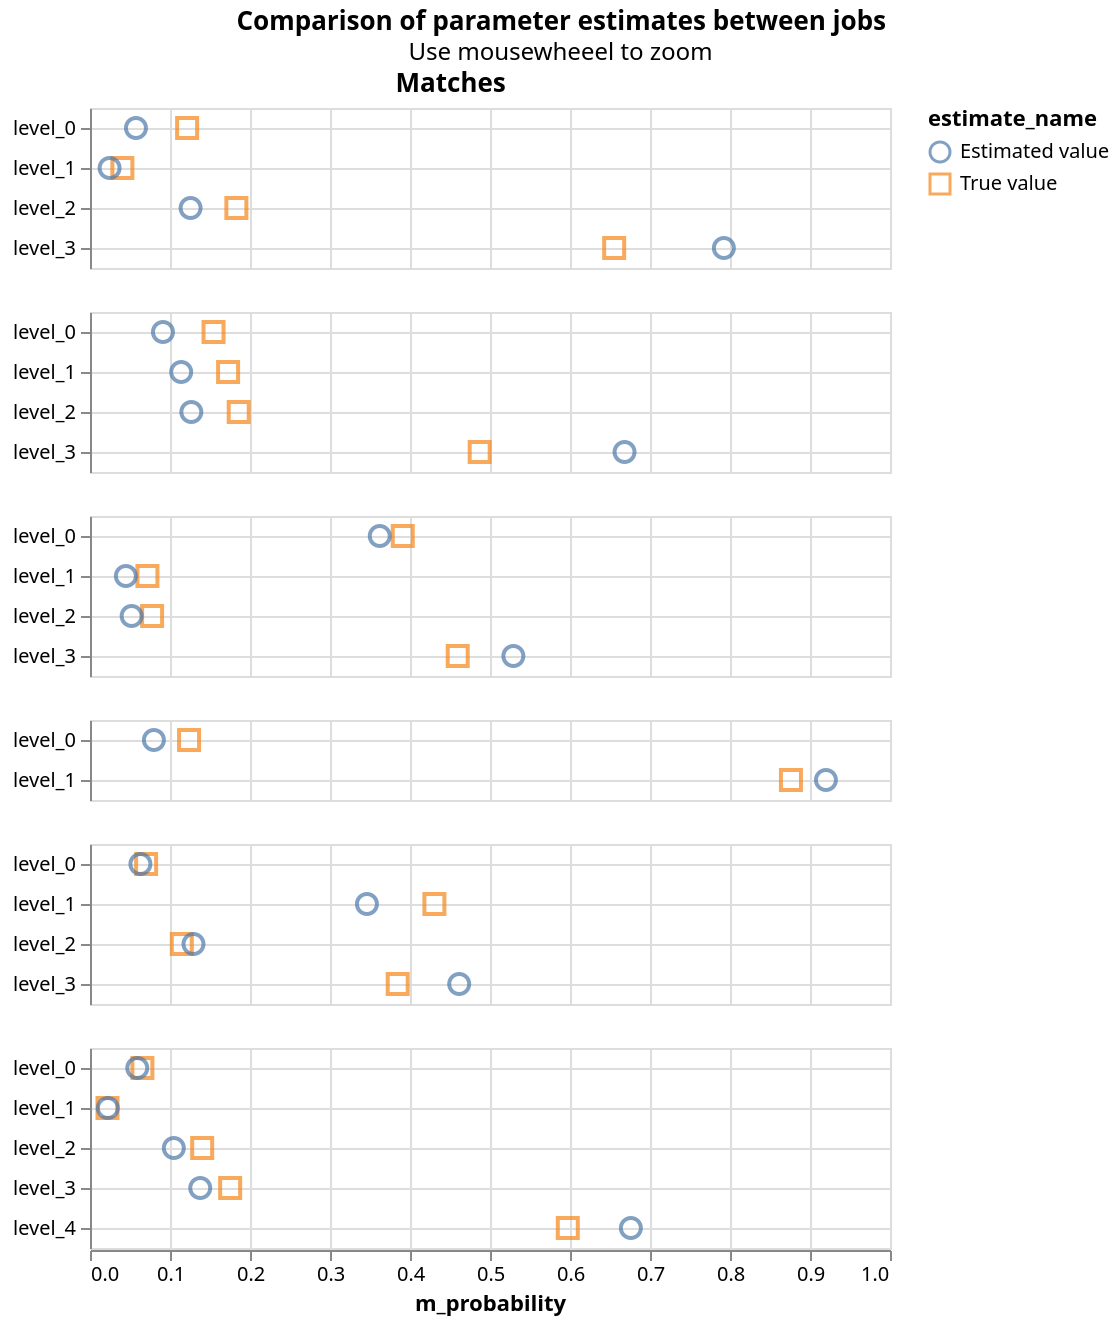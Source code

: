 {
  "config": {
    "view": { "continuousWidth": 400, "continuousHeight": 300 },
    "title": { "anchor": "middle" }
  },
  "hconcat": [
    {
      "mark": { "type": "point", "filled": false, "opacity": 0.7, "size": 100 },
      "encoding": {
        "color": { "type": "nominal", "field": "estimate_name" },
        "row": {
          "type": "nominal",
          "field": "column_name",
          "header": { "labels": false },
          "sort": { "field": "gamma_index" },
          "title": null
        },
        "shape": {
          "type": "nominal",
          "field": "estimate_name",
          "scale": {
            "range": ["circle", "square", "triangle", "diamond", "cross"]
          }
        },
        "tooltip": [
          { "type": "nominal", "field": "column_name" },
          { "type": "nominal", "field": "estimate_name" },
          { "type": "quantitative", "field": "m_probability" },
          { "type": "quantitative", "field": "u_probability" }
        ],
        "x": {
          "type": "quantitative",
          "field": "m_probability",
          "scale": { "domain": [0, 1] }
        },
        "y": {
          "type": "nominal",
          "axis": { "grid": true, "title": null },
          "field": "level_name"
        }
      },
      "resolve": { "scale": { "y": "independent" } },
      "selection": {
        "selector076": {
          "type": "interval",
          "bind": "scales",
          "encodings": ["x", "y"]
        }
      },
      "title": "Matches",
      "transform": [{ "filter": "(datum.gamma_index !== 1000001)" }]
    }
  ],
  "data": { "name": "data-b04b5646394548f7a33a91fb896b9345" },
  "title": {
    "text": "Comparison of parameter estimates between jobs",
    "subtitle": "Use mousewheeel to zoom"
  },
  "$schema": "https://vega.github.io/schema/vega-lite/v4.8.1.json",
  "datasets": {
    "data-b04b5646394548f7a33a91fb896b9345": [
      {
        "m_probability": 0.12140211638205875,
        "u_probability": 0.9820228936867247,
        "bayes_factor": 0.12362452765870778,
        "log2_bayes_factor": -3.0159630861031115,
        "gamma_column_name": "gamma_surname_std",
        "level_name": "level_0",
        "gamma_index": 0,
        "column_name": "surname_std",
        "max_gamma_index": 3,
        "num_levels": 4,
        "level_proportion": null,
        "estimate_name": "True value"
      },
      {
        "m_probability": 0.040466007404380305,
        "u_probability": 0.01665746968684804,
        "bayes_factor": 2.4293009781870034,
        "log2_bayes_factor": 1.2805412437151829,
        "gamma_column_name": "gamma_surname_std",
        "level_name": "level_1",
        "gamma_index": 1,
        "column_name": "surname_std",
        "max_gamma_index": 3,
        "num_levels": 4,
        "level_proportion": null,
        "estimate_name": "True value"
      },
      {
        "m_probability": 0.18294854463667662,
        "u_probability": 0.0008665907155324716,
        "bayes_factor": 211.11297566148625,
        "log2_bayes_factor": 7.721871443718791,
        "gamma_column_name": "gamma_surname_std",
        "level_name": "level_2",
        "gamma_index": 2,
        "column_name": "surname_std",
        "max_gamma_index": 3,
        "num_levels": 4,
        "level_proportion": null,
        "estimate_name": "True value"
      },
      {
        "m_probability": 0.6551833315768844,
        "u_probability": 0.0004530459108948566,
        "bayes_factor": 1446.1742525890274,
        "log2_bayes_factor": 10.498025680796198,
        "gamma_column_name": "gamma_surname_std",
        "level_name": "level_3",
        "gamma_index": 3,
        "column_name": "surname_std",
        "max_gamma_index": 3,
        "num_levels": 4,
        "level_proportion": null,
        "estimate_name": "True value"
      },
      {
        "m_probability": 0.057445467954744533,
        "u_probability": 0.9817974369370883,
        "bayes_factor": 0.058510509188083704,
        "log2_bayes_factor": -4.09516041650001,
        "gamma_column_name": "gamma_surname_std",
        "level_name": "level_0",
        "gamma_index": 0,
        "column_name": "surname_std",
        "max_gamma_index": 3,
        "num_levels": 4,
        "level_proportion": null,
        "estimate_name": "Estimated value"
      },
      {
        "m_probability": 0.02448492531920492,
        "u_probability": 0.016806499906431294,
        "bayes_factor": 1.4568723681624718,
        "log2_bayes_factor": 0.5428744931302857,
        "gamma_column_name": "gamma_surname_std",
        "level_name": "level_1",
        "gamma_index": 1,
        "column_name": "surname_std",
        "max_gamma_index": 3,
        "num_levels": 4,
        "level_proportion": null,
        "estimate_name": "Estimated value"
      },
      {
        "m_probability": 0.12572473271134366,
        "u_probability": 0.0009071766401315401,
        "bayes_factor": 138.58903233345342,
        "log2_bayes_factor": 7.114669279686929,
        "gamma_column_name": "gamma_surname_std",
        "level_name": "level_2",
        "gamma_index": 2,
        "column_name": "surname_std",
        "max_gamma_index": 3,
        "num_levels": 4,
        "level_proportion": null,
        "estimate_name": "Estimated value"
      },
      {
        "m_probability": 0.7923448740147065,
        "u_probability": 0.000488886516348933,
        "bayes_factor": 1620.7132893172004,
        "log2_bayes_factor": 10.662413179548986,
        "gamma_column_name": "gamma_surname_std",
        "level_name": "level_3",
        "gamma_index": 3,
        "column_name": "surname_std",
        "max_gamma_index": 3,
        "num_levels": 4,
        "level_proportion": null,
        "estimate_name": "Estimated value"
      },
      {
        "m_probability": 0.1544114219741055,
        "u_probability": 0.9685798287830659,
        "bayes_factor": 0.1594204394779826,
        "log2_bayes_factor": -2.6490914841091526,
        "gamma_column_name": "gamma_forename1_std",
        "level_name": "level_0",
        "gamma_index": 0,
        "column_name": "forename1_std",
        "max_gamma_index": 3,
        "num_levels": 4,
        "level_proportion": null,
        "estimate_name": "True value"
      },
      {
        "m_probability": 0.1726021061236783,
        "u_probability": 0.024246877418753605,
        "bayes_factor": 7.1185292498810675,
        "log2_bayes_factor": 2.8315791986237535,
        "gamma_column_name": "gamma_forename1_std",
        "level_name": "level_1",
        "gamma_index": 1,
        "column_name": "forename1_std",
        "max_gamma_index": 3,
        "num_levels": 4,
        "level_proportion": null,
        "estimate_name": "True value"
      },
      {
        "m_probability": 0.18588889964539387,
        "u_probability": 0.002625327593639522,
        "bayes_factor": 70.805982497481,
        "log2_bayes_factor": 6.14579935568742,
        "gamma_column_name": "gamma_forename1_std",
        "level_name": "level_2",
        "gamma_index": 2,
        "column_name": "forename1_std",
        "max_gamma_index": 3,
        "num_levels": 4,
        "level_proportion": null,
        "estimate_name": "True value"
      },
      {
        "m_probability": 0.4870975722568223,
        "u_probability": 0.0045479662045409056,
        "bayes_factor": 107.10228492253987,
        "log2_bayes_factor": 6.742845448679454,
        "gamma_column_name": "gamma_forename1_std",
        "level_name": "level_3",
        "gamma_index": 3,
        "column_name": "forename1_std",
        "max_gamma_index": 3,
        "num_levels": 4,
        "level_proportion": null,
        "estimate_name": "True value"
      },
      {
        "m_probability": 0.09120408186400987,
        "u_probability": 0.9691391321819649,
        "bayes_factor": 0.09410834712521489,
        "log2_bayes_factor": -3.4095334984672765,
        "gamma_column_name": "gamma_forename1_std",
        "level_name": "level_0",
        "gamma_index": 0,
        "column_name": "forename1_std",
        "max_gamma_index": 3,
        "num_levels": 4,
        "level_proportion": null,
        "estimate_name": "Estimated value"
      },
      {
        "m_probability": 0.1139680481440858,
        "u_probability": 0.023598831152535683,
        "bayes_factor": 4.8293937698621985,
        "log2_bayes_factor": 2.271842100012309,
        "gamma_column_name": "gamma_forename1_std",
        "level_name": "level_1",
        "gamma_index": 1,
        "column_name": "forename1_std",
        "max_gamma_index": 3,
        "num_levels": 4,
        "level_proportion": null,
        "estimate_name": "Estimated value"
      },
      {
        "m_probability": 0.12665500906365176,
        "u_probability": 0.002699976619739397,
        "bayes_factor": 46.909668823679134,
        "log2_bayes_factor": 5.551813410512936,
        "gamma_column_name": "gamma_forename1_std",
        "level_name": "level_2",
        "gamma_index": 2,
        "column_name": "forename1_std",
        "max_gamma_index": 3,
        "num_levels": 4,
        "level_proportion": null,
        "estimate_name": "Estimated value"
      },
      {
        "m_probability": 0.6681728609282522,
        "u_probability": 0.004562060045760031,
        "bayes_factor": 146.46296940989427,
        "log2_bayes_factor": 7.194392140416933,
        "gamma_column_name": "gamma_forename1_std",
        "level_name": "level_3",
        "gamma_index": 3,
        "column_name": "forename1_std",
        "max_gamma_index": 3,
        "num_levels": 4,
        "level_proportion": null,
        "estimate_name": "Estimated value"
      },
      {
        "m_probability": 0.39095170388214284,
        "u_probability": 0.9733369610525967,
        "bayes_factor": 0.40166121243290254,
        "log2_bayes_factor": -1.315948944762423,
        "gamma_column_name": "gamma_forename2_std",
        "level_name": "level_0",
        "gamma_index": 0,
        "column_name": "forename2_std",
        "max_gamma_index": 3,
        "num_levels": 4,
        "level_proportion": null,
        "estimate_name": "True value"
      },
      {
        "m_probability": 0.07177189894738198,
        "u_probability": 0.02324635527580259,
        "bayes_factor": 3.087447391036401,
        "log2_bayes_factor": 1.6264145539159292,
        "gamma_column_name": "gamma_forename2_std",
        "level_name": "level_1",
        "gamma_index": 1,
        "column_name": "forename2_std",
        "max_gamma_index": 3,
        "num_levels": 4,
        "level_proportion": null,
        "estimate_name": "True value"
      },
      {
        "m_probability": 0.07763319554992328,
        "u_probability": 0.001131220535681584,
        "bayes_factor": 68.62781668222426,
        "log2_bayes_factor": 6.100721552558341,
        "gamma_column_name": "gamma_forename2_std",
        "level_name": "level_2",
        "gamma_index": 2,
        "column_name": "forename2_std",
        "max_gamma_index": 3,
        "num_levels": 4,
        "level_proportion": null,
        "estimate_name": "True value"
      },
      {
        "m_probability": 0.4596432016205519,
        "u_probability": 0.00228546313591913,
        "bayes_factor": 201.1159989398386,
        "log2_bayes_factor": 7.65188404353664,
        "gamma_column_name": "gamma_forename2_std",
        "level_name": "level_3",
        "gamma_index": 3,
        "column_name": "forename2_std",
        "max_gamma_index": 3,
        "num_levels": 4,
        "level_proportion": null,
        "estimate_name": "True value"
      },
      {
        "m_probability": 0.36218027993908625,
        "u_probability": 0.9713893319156476,
        "bayes_factor": 0.3728477017807489,
        "log2_bayes_factor": -1.4233416460539308,
        "gamma_column_name": "gamma_forename2_std",
        "level_name": "level_0",
        "gamma_index": 0,
        "column_name": "forename2_std",
        "max_gamma_index": 3,
        "num_levels": 4,
        "level_proportion": null,
        "estimate_name": "Estimated value"
      },
      {
        "m_probability": 0.044836727912320386,
        "u_probability": 0.025042353358142835,
        "bayes_factor": 1.79043587761456,
        "log2_bayes_factor": 0.8403108511331558,
        "gamma_column_name": "gamma_forename2_std",
        "level_name": "level_1",
        "gamma_index": 1,
        "column_name": "forename2_std",
        "max_gamma_index": 3,
        "num_levels": 4,
        "level_proportion": null,
        "estimate_name": "Estimated value"
      },
      {
        "m_probability": 0.05203482182467516,
        "u_probability": 0.001269891901470849,
        "bayes_factor": 40.975788383567114,
        "log2_bayes_factor": 5.35669980226263,
        "gamma_column_name": "gamma_forename2_std",
        "level_name": "level_2",
        "gamma_index": 2,
        "column_name": "forename2_std",
        "max_gamma_index": 3,
        "num_levels": 4,
        "level_proportion": null,
        "estimate_name": "Estimated value"
      },
      {
        "m_probability": 0.529196759644314,
        "u_probability": 0.0022984228247386143,
        "bayes_factor": 230.24343212589545,
        "log2_bayes_factor": 7.847016192673113,
        "gamma_column_name": "gamma_forename2_std",
        "level_name": "level_3",
        "gamma_index": 3,
        "column_name": "forename2_std",
        "max_gamma_index": 3,
        "num_levels": 4,
        "level_proportion": null,
        "estimate_name": "Estimated value"
      },
      {
        "m_probability": 0.12383415602114342,
        "u_probability": 0.959395136986275,
        "bayes_factor": 0.1290752383946209,
        "log2_bayes_factor": -2.953715832209978,
        "gamma_column_name": "gamma_occupation",
        "level_name": "level_0",
        "gamma_index": 0,
        "column_name": "occupation",
        "max_gamma_index": 1,
        "num_levels": 2,
        "level_proportion": null,
        "estimate_name": "True value"
      },
      {
        "m_probability": 0.8761658439788566,
        "u_probability": 0.04060486301372503,
        "bayes_factor": 21.57785494024939,
        "log2_bayes_factor": 4.431479548180377,
        "gamma_column_name": "gamma_occupation",
        "level_name": "level_1",
        "gamma_index": 1,
        "column_name": "occupation",
        "max_gamma_index": 1,
        "num_levels": 2,
        "level_proportion": null,
        "estimate_name": "True value"
      },
      {
        "m_probability": 0.07985909607683014,
        "u_probability": 0.9599610449899839,
        "bayes_factor": 0.08318993410577757,
        "log2_bayes_factor": -3.5874472154253723,
        "gamma_column_name": "gamma_occupation",
        "level_name": "level_0",
        "gamma_index": 0,
        "column_name": "occupation",
        "max_gamma_index": 1,
        "num_levels": 2,
        "level_proportion": null,
        "estimate_name": "Estimated value"
      },
      {
        "m_probability": 0.919918902774046,
        "u_probability": 0.0400389550100161,
        "bayes_factor": 22.975597203871082,
        "log2_bayes_factor": 4.522030456809314,
        "gamma_column_name": "gamma_occupation",
        "level_name": "level_1",
        "gamma_index": 1,
        "column_name": "occupation",
        "max_gamma_index": 1,
        "num_levels": 2,
        "level_proportion": null,
        "estimate_name": "Estimated value"
      },
      {
        "m_probability": 0.0701545640159956,
        "u_probability": 0.995404153078916,
        "bayes_factor": 0.07047847228585323,
        "log2_bayes_factor": -3.826673537501512,
        "gamma_column_name": "gamma_dob",
        "level_name": "level_0",
        "gamma_index": 0,
        "column_name": "dob",
        "max_gamma_index": 3,
        "num_levels": 4,
        "level_proportion": null,
        "estimate_name": "True value"
      },
      {
        "m_probability": 0.430486876107942,
        "u_probability": 0.004279693937394787,
        "bayes_factor": 100.58823887999706,
        "log2_bayes_factor": 6.652317819953691,
        "gamma_column_name": "gamma_dob",
        "level_name": "level_1",
        "gamma_index": 1,
        "column_name": "dob",
        "max_gamma_index": 3,
        "num_levels": 4,
        "level_proportion": null,
        "estimate_name": "True value"
      },
      {
        "m_probability": 0.1147337033525214,
        "u_probability": 0.00029712593607259945,
        "bayes_factor": 386.1450295085902,
        "log2_bayes_factor": 8.592998990780155,
        "gamma_column_name": "gamma_dob",
        "level_name": "level_2",
        "gamma_index": 2,
        "column_name": "dob",
        "max_gamma_index": 3,
        "num_levels": 4,
        "level_proportion": null,
        "estimate_name": "True value"
      },
      {
        "m_probability": 0.384624856523541,
        "u_probability": 1.9027047616605906e-5,
        "bayes_factor": 20214.636777797237,
        "log2_bayes_factor": 14.303112660647136,
        "gamma_column_name": "gamma_dob",
        "level_name": "level_3",
        "gamma_index": 3,
        "column_name": "dob",
        "max_gamma_index": 3,
        "num_levels": 4,
        "level_proportion": null,
        "estimate_name": "True value"
      },
      {
        "m_probability": 0.06301351390280437,
        "u_probability": 0.9954848564677236,
        "bayes_factor": 0.06329931941546059,
        "log2_bayes_factor": -3.9816662016727413,
        "gamma_column_name": "gamma_dob",
        "level_name": "level_0",
        "gamma_index": 0,
        "column_name": "dob",
        "max_gamma_index": 3,
        "num_levels": 4,
        "level_proportion": null,
        "estimate_name": "Estimated value"
      },
      {
        "m_probability": 0.34614852376863,
        "u_probability": 0.0042230512394995316,
        "bayes_factor": 81.96645130208071,
        "log2_bayes_factor": 6.356961633351188,
        "gamma_column_name": "gamma_dob",
        "level_name": "level_1",
        "gamma_index": 1,
        "column_name": "dob",
        "max_gamma_index": 3,
        "num_levels": 4,
        "level_proportion": null,
        "estimate_name": "Estimated value"
      },
      {
        "m_probability": 0.1293524507416922,
        "u_probability": 0.00027406644599351464,
        "bayes_factor": 471.9747806878669,
        "log2_bayes_factor": 8.882565963030084,
        "gamma_column_name": "gamma_dob",
        "level_name": "level_2",
        "gamma_index": 2,
        "column_name": "dob",
        "max_gamma_index": 3,
        "num_levels": 4,
        "level_proportion": null,
        "estimate_name": "Estimated value"
      },
      {
        "m_probability": 0.46148551158687373,
        "u_probability": 1.8025846783466064e-5,
        "bayes_factor": 25601.32220862791,
        "log2_bayes_factor": 14.643930701281406,
        "gamma_column_name": "gamma_dob",
        "level_name": "level_3",
        "gamma_index": 3,
        "column_name": "dob",
        "max_gamma_index": 3,
        "num_levels": 4,
        "level_proportion": null,
        "estimate_name": "Estimated value"
      },
      {
        "m_probability": 0.06546442261733629,
        "u_probability": 0.6853158286404001,
        "bayes_factor": 0.0955244573107429,
        "log2_bayes_factor": -3.387986033342935,
        "gamma_column_name": "gamma_postcode",
        "level_name": "level_0",
        "gamma_index": 0,
        "column_name": "postcode",
        "max_gamma_index": 4,
        "num_levels": 5,
        "level_proportion": null,
        "estimate_name": "True value"
      },
      {
        "m_probability": 0.021853819347834424,
        "u_probability": 0.22858301828969513,
        "bayes_factor": 0.09560561196255596,
        "log2_bayes_factor": -3.386760884195058,
        "gamma_column_name": "gamma_postcode",
        "level_name": "level_1",
        "gamma_index": 1,
        "column_name": "postcode",
        "max_gamma_index": 4,
        "num_levels": 5,
        "level_proportion": null,
        "estimate_name": "True value"
      },
      {
        "m_probability": 0.1402251994052269,
        "u_probability": 0.07864856388216644,
        "bayes_factor": 1.7829340102804212,
        "log2_bayes_factor": 0.8342533071115419,
        "gamma_column_name": "gamma_postcode",
        "level_name": "level_2",
        "gamma_index": 2,
        "column_name": "postcode",
        "max_gamma_index": 4,
        "num_levels": 5,
        "level_proportion": null,
        "estimate_name": "True value"
      },
      {
        "m_probability": 0.17520711400941888,
        "u_probability": 0.007437314106513933,
        "bayes_factor": 23.55784783326075,
        "log2_bayes_factor": 4.558135840248216,
        "gamma_column_name": "gamma_postcode",
        "level_name": "level_3",
        "gamma_index": 3,
        "column_name": "postcode",
        "max_gamma_index": 4,
        "num_levels": 5,
        "level_proportion": null,
        "estimate_name": "True value"
      },
      {
        "m_probability": 0.5972494446201835,
        "u_probability": 1.527508122444445e-5,
        "bayes_factor": 39099.59206399607,
        "log2_bayes_factor": 15.254865935155735,
        "gamma_column_name": "gamma_postcode",
        "level_name": "level_4",
        "gamma_index": 4,
        "column_name": "postcode",
        "max_gamma_index": 4,
        "num_levels": 5,
        "level_proportion": null,
        "estimate_name": "True value"
      },
      {
        "m_probability": 0.05907165504710962,
        "u_probability": 0.6907906980437387,
        "bayes_factor": 0.08551310145662874,
        "log2_bayes_factor": -3.547710717630094,
        "gamma_column_name": "gamma_postcode",
        "level_name": "level_0",
        "gamma_index": 0,
        "column_name": "postcode",
        "max_gamma_index": 4,
        "num_levels": 5,
        "level_proportion": null,
        "estimate_name": "Estimated value"
      },
      {
        "m_probability": 0.022271747384274135,
        "u_probability": 0.22380891410179998,
        "bayes_factor": 0.0995123338748866,
        "log2_bayes_factor": -3.3289808408283417,
        "gamma_column_name": "gamma_postcode",
        "level_name": "level_1",
        "gamma_index": 1,
        "column_name": "postcode",
        "max_gamma_index": 4,
        "num_levels": 5,
        "level_proportion": null,
        "estimate_name": "Estimated value"
      },
      {
        "m_probability": 0.10477802134107193,
        "u_probability": 0.07796073184494226,
        "bayes_factor": 1.3439845786654125,
        "log2_bayes_factor": 0.4265165842397574,
        "gamma_column_name": "gamma_postcode",
        "level_name": "level_2",
        "gamma_index": 2,
        "column_name": "postcode",
        "max_gamma_index": 4,
        "num_levels": 5,
        "level_proportion": null,
        "estimate_name": "Estimated value"
      },
      {
        "m_probability": 0.13779264312941883,
        "u_probability": 0.007425049019437554,
        "bayes_factor": 18.557809216976267,
        "log2_bayes_factor": 4.2139545026397105,
        "gamma_column_name": "gamma_postcode",
        "level_name": "level_3",
        "gamma_index": 3,
        "column_name": "postcode",
        "max_gamma_index": 4,
        "num_levels": 5,
        "level_proportion": null,
        "estimate_name": "Estimated value"
      },
      {
        "m_probability": 0.6760859330981255,
        "u_probability": 1.4606990081638684e-5,
        "bayes_factor": 46285.09565074469,
        "log2_bayes_factor": 15.498260082918211,
        "gamma_column_name": "gamma_postcode",
        "level_name": "level_4",
        "gamma_index": 4,
        "column_name": "postcode",
        "max_gamma_index": 4,
        "num_levels": 5,
        "level_proportion": null,
        "estimate_name": "Estimated value"
      }
    ]
  }
}
